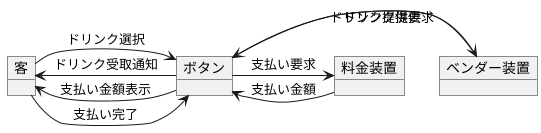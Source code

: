 @startuml
object 客
object ボタン
object 料金装置
object ベンダー装置

客 -> ボタン: ドリンク選択
ボタン -> 料金装置: 支払い要求
料金装置 --> ボタン: 支払い金額
ボタン -> 客: 支払い金額表示
客 -> ボタン: 支払い完了
ボタン -> ベンダー装置: ドリンク提供要求
ベンダー装置 --> ボタン: ドリンク提供
ボタン -> 客: ドリンク受取通知

@enduml